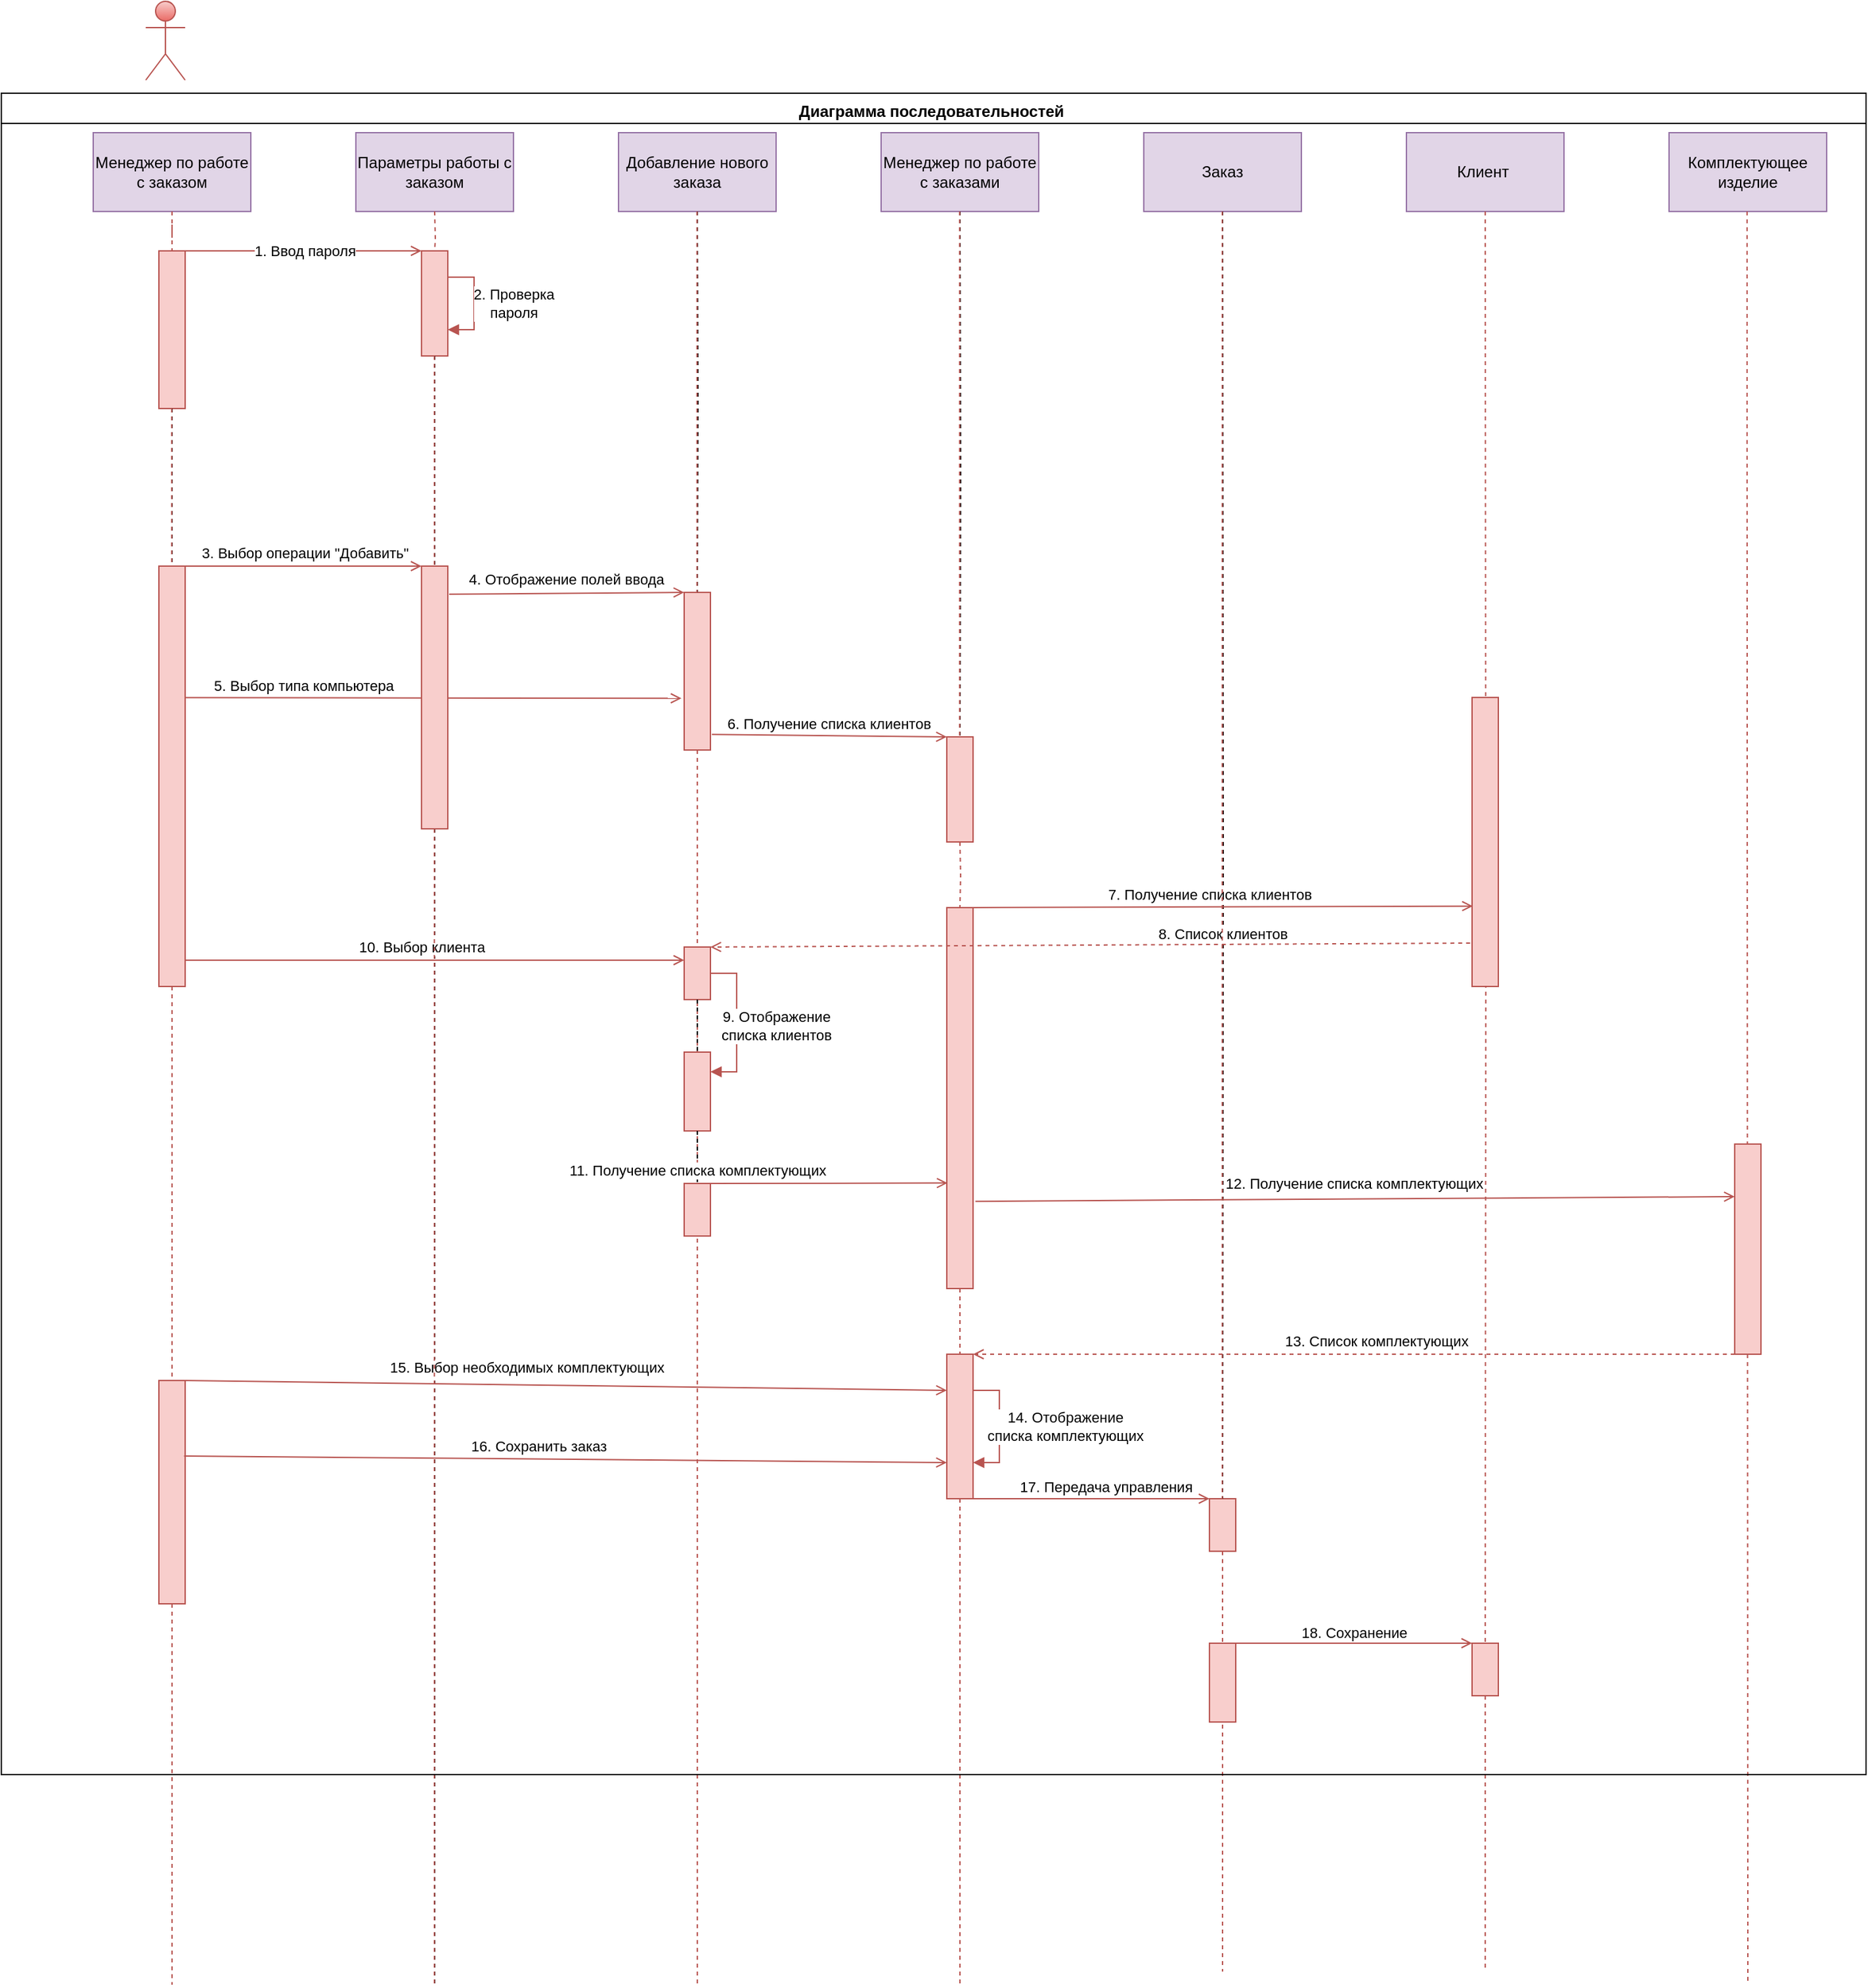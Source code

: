 <mxfile version="20.4.0" type="device"><diagram id="EE-B_Zx3244fio-dCgrv" name="Page-1"><mxGraphModel dx="2406" dy="1517" grid="1" gridSize="10" guides="1" tooltips="1" connect="1" arrows="1" fold="1" page="1" pageScale="1" pageWidth="1169" pageHeight="827" math="0" shadow="0"><root><mxCell id="0"/><mxCell id="1" parent="0"/><mxCell id="JYQmvdxiz2_-DwNYgla0-7" value="Добавление нового заказа" style="rounded=0;whiteSpace=wrap;html=1;fillColor=#e1d5e7;strokeColor=#9673a6;fontColor=#000000;" parent="1" vertex="1"><mxGeometry x="160" y="30" width="120" height="60" as="geometry"/></mxCell><mxCell id="JYQmvdxiz2_-DwNYgla0-8" value="Параметры работы с заказом" style="rounded=0;whiteSpace=wrap;html=1;fillColor=#e1d5e7;strokeColor=#9673a6;fontColor=#000000;" parent="1" vertex="1"><mxGeometry x="-40" y="30" width="120" height="60" as="geometry"/></mxCell><mxCell id="JYQmvdxiz2_-DwNYgla0-17" style="edgeStyle=orthogonalEdgeStyle;rounded=0;orthogonalLoop=1;jettySize=auto;html=1;exitX=0.5;exitY=1;exitDx=0;exitDy=0;endArrow=none;endFill=0;dashed=1;startArrow=none;fontColor=#00CC66;fillColor=#f8cecc;strokeColor=#b85450;" parent="1" source="JYQmvdxiz2_-DwNYgla0-37" edge="1"><mxGeometry relative="1" as="geometry"><mxPoint x="-180" y="1440" as="targetPoint"/></mxGeometry></mxCell><mxCell id="JYQmvdxiz2_-DwNYgla0-9" value="Менеджер по работе с заказом" style="rounded=0;whiteSpace=wrap;html=1;fillColor=#e1d5e7;strokeColor=#9673a6;fontColor=#000000;" parent="1" vertex="1"><mxGeometry x="-240" y="30" width="120" height="60" as="geometry"/></mxCell><mxCell id="JYQmvdxiz2_-DwNYgla0-10" value="Менеджер по работе с заказами" style="rounded=0;whiteSpace=wrap;html=1;fillColor=#e1d5e7;strokeColor=#9673a6;fontColor=#000000;" parent="1" vertex="1"><mxGeometry x="360" y="30" width="120" height="60" as="geometry"/></mxCell><mxCell id="JYQmvdxiz2_-DwNYgla0-11" value="Заказ" style="rounded=0;whiteSpace=wrap;html=1;fillColor=#e1d5e7;strokeColor=#9673a6;fontColor=#000000;" parent="1" vertex="1"><mxGeometry x="560" y="30" width="120" height="60" as="geometry"/></mxCell><mxCell id="JYQmvdxiz2_-DwNYgla0-12" value="Клиент&amp;nbsp;" style="rounded=0;whiteSpace=wrap;html=1;fillColor=#e1d5e7;strokeColor=#9673a6;fontColor=#000000;" parent="1" vertex="1"><mxGeometry x="760" y="30" width="120" height="60" as="geometry"/></mxCell><mxCell id="JYQmvdxiz2_-DwNYgla0-14" value="Комплектующее изделие" style="rounded=0;whiteSpace=wrap;html=1;fillColor=#e1d5e7;strokeColor=#9673a6;fontColor=#000000;" parent="1" vertex="1"><mxGeometry x="960" y="30" width="120" height="60" as="geometry"/></mxCell><mxCell id="JYQmvdxiz2_-DwNYgla0-15" value="" style="shape=umlActor;verticalLabelPosition=bottom;verticalAlign=top;html=1;outlineConnect=0;fillColor=#f8cecc;strokeColor=#b85450;gradientColor=#ea6b66;" parent="1" vertex="1"><mxGeometry x="-200" y="-70.0" width="30" height="60" as="geometry"/></mxCell><mxCell id="JYQmvdxiz2_-DwNYgla0-18" style="edgeStyle=orthogonalEdgeStyle;rounded=0;orthogonalLoop=1;jettySize=auto;html=1;exitX=0.5;exitY=1;exitDx=0;exitDy=0;endArrow=none;endFill=0;dashed=1;startArrow=none;" parent="1" source="JYQmvdxiz2_-DwNYgla0-31" edge="1"><mxGeometry relative="1" as="geometry"><mxPoint x="20" y="1440" as="targetPoint"/><mxPoint x="20" y="90" as="sourcePoint"/></mxGeometry></mxCell><mxCell id="JYQmvdxiz2_-DwNYgla0-19" style="edgeStyle=orthogonalEdgeStyle;rounded=0;orthogonalLoop=1;jettySize=auto;html=1;exitX=0.5;exitY=1;exitDx=0;exitDy=0;endArrow=none;endFill=0;dashed=1;startArrow=none;fontColor=#00CC66;fillColor=#f8cecc;strokeColor=#b85450;" parent="1" source="JYQmvdxiz2_-DwNYgla0-33" edge="1"><mxGeometry relative="1" as="geometry"><mxPoint x="220" y="1440" as="targetPoint"/><mxPoint x="220" y="90" as="sourcePoint"/></mxGeometry></mxCell><mxCell id="JYQmvdxiz2_-DwNYgla0-20" style="edgeStyle=orthogonalEdgeStyle;rounded=0;orthogonalLoop=1;jettySize=auto;html=1;endArrow=none;endFill=0;dashed=1;startArrow=none;fillColor=#f8cecc;strokeColor=#b85450;" parent="1" source="JYQmvdxiz2_-DwNYgla0-54" edge="1"><mxGeometry relative="1" as="geometry"><mxPoint x="420" y="1440" as="targetPoint"/><mxPoint x="420" y="560" as="sourcePoint"/><Array as="points"><mxPoint x="420" y="990"/></Array></mxGeometry></mxCell><mxCell id="JYQmvdxiz2_-DwNYgla0-21" style="edgeStyle=orthogonalEdgeStyle;rounded=0;orthogonalLoop=1;jettySize=auto;html=1;exitX=0.5;exitY=1;exitDx=0;exitDy=0;endArrow=none;endFill=0;dashed=1;startArrow=none;fontColor=#00CC66;fillColor=#f8cecc;strokeColor=#b85450;" parent="1" source="JYQmvdxiz2_-DwNYgla0-56" edge="1"><mxGeometry relative="1" as="geometry"><mxPoint x="620" y="1430" as="targetPoint"/><mxPoint x="620" y="90" as="sourcePoint"/></mxGeometry></mxCell><mxCell id="JYQmvdxiz2_-DwNYgla0-22" style="edgeStyle=orthogonalEdgeStyle;rounded=0;orthogonalLoop=1;jettySize=auto;html=1;exitX=0.5;exitY=1;exitDx=0;exitDy=0;endArrow=none;endFill=0;dashed=1;startArrow=none;fontColor=#00CC66;fillColor=#f8cecc;strokeColor=#b85450;" parent="1" source="JYQmvdxiz2_-DwNYgla0-61" edge="1"><mxGeometry relative="1" as="geometry"><mxPoint x="820" y="1430" as="targetPoint"/><mxPoint x="820" y="90" as="sourcePoint"/></mxGeometry></mxCell><mxCell id="JYQmvdxiz2_-DwNYgla0-24" value="" style="rounded=0;whiteSpace=wrap;html=1;fillColor=#f8cecc;strokeColor=#b85450;fontColor=#000000;" parent="1" vertex="1"><mxGeometry x="-190" y="120" width="20" height="120" as="geometry"/></mxCell><mxCell id="JYQmvdxiz2_-DwNYgla0-25" value="" style="edgeStyle=orthogonalEdgeStyle;rounded=0;orthogonalLoop=1;jettySize=auto;html=1;exitX=0.5;exitY=1;exitDx=0;exitDy=0;endArrow=none;endFill=0;dashed=1;fillColor=#f8cecc;strokeColor=#b85450;fontColor=#000000;" parent="1" source="JYQmvdxiz2_-DwNYgla0-9" target="JYQmvdxiz2_-DwNYgla0-24" edge="1"><mxGeometry relative="1" as="geometry"><mxPoint x="-180" y="950.0" as="targetPoint"/><mxPoint x="-180" y="90" as="sourcePoint"/></mxGeometry></mxCell><mxCell id="JYQmvdxiz2_-DwNYgla0-26" value="" style="rounded=0;whiteSpace=wrap;html=1;fillColor=#f8cecc;strokeColor=#b85450;fontColor=#000000;" parent="1" vertex="1"><mxGeometry x="10" y="120" width="20" height="80" as="geometry"/></mxCell><mxCell id="JYQmvdxiz2_-DwNYgla0-27" value="" style="edgeStyle=orthogonalEdgeStyle;rounded=0;orthogonalLoop=1;jettySize=auto;html=1;exitX=0.5;exitY=1;exitDx=0;exitDy=0;endArrow=none;endFill=0;dashed=1;fillColor=#f8cecc;strokeColor=#b85450;fontColor=#000000;" parent="1" target="JYQmvdxiz2_-DwNYgla0-26" edge="1"><mxGeometry relative="1" as="geometry"><mxPoint x="20" y="950.0" as="targetPoint"/><mxPoint x="20" y="90" as="sourcePoint"/></mxGeometry></mxCell><mxCell id="JYQmvdxiz2_-DwNYgla0-28" value="" style="rounded=0;whiteSpace=wrap;html=1;fillColor=#f8cecc;strokeColor=#b85450;fontColor=#000000;" parent="1" vertex="1"><mxGeometry x="-190" y="360" width="20" height="320" as="geometry"/></mxCell><mxCell id="JYQmvdxiz2_-DwNYgla0-29" value="" style="edgeStyle=orthogonalEdgeStyle;rounded=0;orthogonalLoop=1;jettySize=auto;html=1;exitX=0.5;exitY=1;exitDx=0;exitDy=0;endArrow=none;endFill=0;dashed=1;startArrow=none;fontColor=#000000;" parent="1" source="JYQmvdxiz2_-DwNYgla0-24" target="JYQmvdxiz2_-DwNYgla0-28" edge="1"><mxGeometry relative="1" as="geometry"><mxPoint x="-180" y="950.0" as="targetPoint"/><mxPoint x="-180" y="240" as="sourcePoint"/></mxGeometry></mxCell><mxCell id="JYQmvdxiz2_-DwNYgla0-32" value="" style="edgeStyle=orthogonalEdgeStyle;rounded=0;orthogonalLoop=1;jettySize=auto;html=1;exitX=0.5;exitY=1;exitDx=0;exitDy=0;endArrow=none;endFill=0;dashed=1;startArrow=none;fontColor=#000000;" parent="1" source="JYQmvdxiz2_-DwNYgla0-26" target="JYQmvdxiz2_-DwNYgla0-31" edge="1"><mxGeometry relative="1" as="geometry"><mxPoint x="20" y="950.0" as="targetPoint"/><mxPoint x="20" y="200" as="sourcePoint"/></mxGeometry></mxCell><mxCell id="JYQmvdxiz2_-DwNYgla0-33" value="" style="rounded=0;whiteSpace=wrap;html=1;fillColor=#f8cecc;strokeColor=#b85450;fontColor=#000000;" parent="1" vertex="1"><mxGeometry x="210" y="380" width="20" height="120" as="geometry"/></mxCell><mxCell id="JYQmvdxiz2_-DwNYgla0-34" value="" style="edgeStyle=orthogonalEdgeStyle;rounded=0;orthogonalLoop=1;jettySize=auto;html=1;exitX=0.5;exitY=1;exitDx=0;exitDy=0;endArrow=none;endFill=0;dashed=1;fontColor=#000000;" parent="1" target="JYQmvdxiz2_-DwNYgla0-33" edge="1"><mxGeometry relative="1" as="geometry"><mxPoint x="220" y="950.0" as="targetPoint"/><mxPoint x="220" y="90" as="sourcePoint"/></mxGeometry></mxCell><mxCell id="JYQmvdxiz2_-DwNYgla0-36" value="" style="edgeStyle=orthogonalEdgeStyle;rounded=0;orthogonalLoop=1;jettySize=auto;html=1;exitX=0.5;exitY=1;exitDx=0;exitDy=0;endArrow=none;endFill=0;dashed=1;fontColor=#000000;" parent="1" target="JYQmvdxiz2_-DwNYgla0-35" edge="1"><mxGeometry relative="1" as="geometry"><mxPoint x="420" y="950.0" as="targetPoint"/><mxPoint x="420" y="90" as="sourcePoint"/></mxGeometry></mxCell><mxCell id="JYQmvdxiz2_-DwNYgla0-37" value="" style="rounded=0;whiteSpace=wrap;html=1;fillColor=#f8cecc;strokeColor=#b85450;fontColor=#000000;" parent="1" vertex="1"><mxGeometry x="-190" y="980" width="20" height="170" as="geometry"/></mxCell><mxCell id="JYQmvdxiz2_-DwNYgla0-38" value="" style="edgeStyle=orthogonalEdgeStyle;rounded=0;orthogonalLoop=1;jettySize=auto;html=1;exitX=0.5;exitY=1;exitDx=0;exitDy=0;endArrow=none;endFill=0;dashed=1;startArrow=none;fontColor=#000000;fillColor=#f8cecc;strokeColor=#b85450;" parent="1" source="JYQmvdxiz2_-DwNYgla0-28" target="JYQmvdxiz2_-DwNYgla0-37" edge="1"><mxGeometry relative="1" as="geometry"><mxPoint x="-180" y="950.0" as="targetPoint"/><mxPoint x="-180" y="680.0" as="sourcePoint"/></mxGeometry></mxCell><mxCell id="JYQmvdxiz2_-DwNYgla0-40" value="" style="edgeStyle=orthogonalEdgeStyle;rounded=0;orthogonalLoop=1;jettySize=auto;html=1;exitX=0.5;exitY=1;exitDx=0;exitDy=0;endArrow=none;endFill=0;dashed=1;startArrow=none;fontColor=#000000;" parent="1" source="JYQmvdxiz2_-DwNYgla0-35" edge="1"><mxGeometry relative="1" as="geometry"><mxPoint x="420" y="570" as="targetPoint"/><mxPoint x="420" y="560.0" as="sourcePoint"/></mxGeometry></mxCell><mxCell id="JYQmvdxiz2_-DwNYgla0-45" style="edgeStyle=orthogonalEdgeStyle;rounded=0;orthogonalLoop=1;jettySize=auto;html=1;exitX=0.5;exitY=1;exitDx=0;exitDy=0;endArrow=none;endFill=0;dashed=1;fontColor=#00CC66;fillColor=#f8cecc;strokeColor=#b85450;" parent="1" edge="1"><mxGeometry relative="1" as="geometry"><mxPoint x="1020" y="1440" as="targetPoint"/><mxPoint x="1019.41" y="90" as="sourcePoint"/><Array as="points"><mxPoint x="1019" y="260"/><mxPoint x="1020" y="1200"/></Array></mxGeometry></mxCell><mxCell id="JYQmvdxiz2_-DwNYgla0-79" style="edgeStyle=orthogonalEdgeStyle;rounded=0;orthogonalLoop=1;jettySize=auto;html=1;exitX=1;exitY=0.5;exitDx=0;exitDy=0;entryX=1;entryY=0.25;entryDx=0;entryDy=0;endArrow=block;endFill=1;fontColor=#000000;fillColor=#f8cecc;strokeColor=#b85450;" parent="1" source="JYQmvdxiz2_-DwNYgla0-47" target="JYQmvdxiz2_-DwNYgla0-48" edge="1"><mxGeometry relative="1" as="geometry"/></mxCell><mxCell id="JYQmvdxiz2_-DwNYgla0-97" value="9. Отображение &lt;br&gt;списка клиентов" style="edgeLabel;html=1;align=center;verticalAlign=middle;resizable=0;points=[];fontColor=#000000;" parent="JYQmvdxiz2_-DwNYgla0-79" vertex="1" connectable="0"><mxGeometry x="-0.325" y="-2" relative="1" as="geometry"><mxPoint x="32" y="21" as="offset"/></mxGeometry></mxCell><mxCell id="JYQmvdxiz2_-DwNYgla0-47" value="" style="rounded=0;whiteSpace=wrap;html=1;fillColor=#f8cecc;strokeColor=#b85450;fontColor=#000000;" parent="1" vertex="1"><mxGeometry x="210" y="650" width="20" height="40" as="geometry"/></mxCell><mxCell id="JYQmvdxiz2_-DwNYgla0-48" value="" style="rounded=0;whiteSpace=wrap;html=1;fillColor=#f8cecc;strokeColor=#b85450;fontColor=#000000;" parent="1" vertex="1"><mxGeometry x="210" y="730" width="20" height="60" as="geometry"/></mxCell><mxCell id="JYQmvdxiz2_-DwNYgla0-49" value="" style="edgeStyle=orthogonalEdgeStyle;rounded=0;orthogonalLoop=1;jettySize=auto;html=1;exitX=0.5;exitY=1;exitDx=0;exitDy=0;endArrow=none;endFill=0;dashed=1;startArrow=none;fontColor=#000000;" parent="1" source="JYQmvdxiz2_-DwNYgla0-47" target="JYQmvdxiz2_-DwNYgla0-48" edge="1"><mxGeometry relative="1" as="geometry"><mxPoint x="220" y="950.0" as="targetPoint"/><mxPoint x="220" y="600.0" as="sourcePoint"/></mxGeometry></mxCell><mxCell id="JYQmvdxiz2_-DwNYgla0-50" value="" style="rounded=0;whiteSpace=wrap;html=1;fillColor=#f8cecc;strokeColor=#b85450;fontColor=#000000;" parent="1" vertex="1"><mxGeometry x="210" y="830" width="20" height="40" as="geometry"/></mxCell><mxCell id="JYQmvdxiz2_-DwNYgla0-51" value="" style="edgeStyle=orthogonalEdgeStyle;rounded=0;orthogonalLoop=1;jettySize=auto;html=1;exitX=0.5;exitY=1;exitDx=0;exitDy=0;endArrow=none;endFill=0;dashed=1;startArrow=none;fontColor=#000000;" parent="1" source="JYQmvdxiz2_-DwNYgla0-48" target="JYQmvdxiz2_-DwNYgla0-50" edge="1"><mxGeometry relative="1" as="geometry"><mxPoint x="220" y="950.0" as="targetPoint"/><mxPoint x="221" y="700.0" as="sourcePoint"/></mxGeometry></mxCell><mxCell id="JYQmvdxiz2_-DwNYgla0-52" value="" style="rounded=0;whiteSpace=wrap;html=1;fillColor=#f8cecc;strokeColor=#b85450;fontColor=#000000;" parent="1" vertex="1"><mxGeometry x="410" y="620" width="20" height="290" as="geometry"/></mxCell><mxCell id="JYQmvdxiz2_-DwNYgla0-53" value="" style="edgeStyle=orthogonalEdgeStyle;rounded=0;orthogonalLoop=1;jettySize=auto;html=1;endArrow=none;endFill=0;dashed=1;startArrow=none;fillColor=#f8cecc;strokeColor=#b85450;fontColor=#000000;" parent="1" target="JYQmvdxiz2_-DwNYgla0-52" edge="1"><mxGeometry relative="1" as="geometry"><mxPoint x="420" y="1200.0" as="targetPoint"/><mxPoint x="420" y="570" as="sourcePoint"/><Array as="points"/></mxGeometry></mxCell><mxCell id="JYQmvdxiz2_-DwNYgla0-54" value="" style="rounded=0;whiteSpace=wrap;html=1;fillColor=#f8cecc;strokeColor=#b85450;fontColor=#000000;" parent="1" vertex="1"><mxGeometry x="410" y="960" width="20" height="110" as="geometry"/></mxCell><mxCell id="JYQmvdxiz2_-DwNYgla0-55" value="" style="edgeStyle=orthogonalEdgeStyle;rounded=0;orthogonalLoop=1;jettySize=auto;html=1;endArrow=none;endFill=0;dashed=1;startArrow=none;fillColor=#f8cecc;strokeColor=#b85450;fontColor=#000000;" parent="1" source="JYQmvdxiz2_-DwNYgla0-52" target="JYQmvdxiz2_-DwNYgla0-54" edge="1"><mxGeometry relative="1" as="geometry"><mxPoint x="420" y="1200.0" as="targetPoint"/><mxPoint x="420.059" y="940.0" as="sourcePoint"/><Array as="points"/></mxGeometry></mxCell><mxCell id="JYQmvdxiz2_-DwNYgla0-56" value="" style="rounded=0;whiteSpace=wrap;html=1;fillColor=#f8cecc;strokeColor=#b85450;fontColor=#000000;" parent="1" vertex="1"><mxGeometry x="610" y="1070" width="20" height="40" as="geometry"/></mxCell><mxCell id="JYQmvdxiz2_-DwNYgla0-59" value="" style="edgeStyle=orthogonalEdgeStyle;rounded=0;orthogonalLoop=1;jettySize=auto;html=1;exitX=0.5;exitY=1;exitDx=0;exitDy=0;endArrow=none;endFill=0;dashed=1;entryX=0.5;entryY=0;entryDx=0;entryDy=0;fontColor=#000000;" parent="1" target="JYQmvdxiz2_-DwNYgla0-56" edge="1"><mxGeometry relative="1" as="geometry"><mxPoint x="620" y="870.0" as="targetPoint"/><mxPoint x="620" y="90" as="sourcePoint"/></mxGeometry></mxCell><mxCell id="JYQmvdxiz2_-DwNYgla0-60" value="" style="rounded=0;whiteSpace=wrap;html=1;fillColor=#f8cecc;strokeColor=#b85450;fontColor=#000000;" parent="1" vertex="1"><mxGeometry x="610" y="1180" width="20" height="60" as="geometry"/></mxCell><mxCell id="JYQmvdxiz2_-DwNYgla0-61" value="" style="rounded=0;whiteSpace=wrap;html=1;fillColor=#f8cecc;strokeColor=#b85450;fontColor=#000000;" parent="1" vertex="1"><mxGeometry x="810" y="1180" width="20" height="40" as="geometry"/></mxCell><mxCell id="JYQmvdxiz2_-DwNYgla0-62" value="" style="edgeStyle=orthogonalEdgeStyle;rounded=0;orthogonalLoop=1;jettySize=auto;html=1;exitX=0.5;exitY=1;exitDx=0;exitDy=0;endArrow=none;endFill=0;dashed=1;fontColor=#000000;fillColor=#f8cecc;strokeColor=#b85450;" parent="1" target="JYQmvdxiz2_-DwNYgla0-61" edge="1"><mxGeometry relative="1" as="geometry"><mxPoint x="820" y="1430.0" as="targetPoint"/><mxPoint x="820" y="90" as="sourcePoint"/></mxGeometry></mxCell><mxCell id="JYQmvdxiz2_-DwNYgla0-63" value="" style="rounded=0;whiteSpace=wrap;html=1;fillColor=#f8cecc;strokeColor=#b85450;fontColor=#000000;" parent="1" vertex="1"><mxGeometry x="810" y="460" width="20" height="220" as="geometry"/></mxCell><mxCell id="JYQmvdxiz2_-DwNYgla0-64" value="" style="rounded=0;whiteSpace=wrap;html=1;fillColor=#f8cecc;strokeColor=#b85450;fontColor=#000000;" parent="1" vertex="1"><mxGeometry x="1010" y="800" width="20" height="160" as="geometry"/></mxCell><mxCell id="JYQmvdxiz2_-DwNYgla0-65" value="" style="html=1;verticalAlign=bottom;labelBackgroundColor=none;endArrow=open;endFill=0;rounded=0;entryX=0;entryY=0;entryDx=0;entryDy=0;exitX=1;exitY=0;exitDx=0;exitDy=0;fontColor=#000000;fillColor=#f8cecc;strokeColor=#b85450;" parent="1" source="JYQmvdxiz2_-DwNYgla0-24" target="JYQmvdxiz2_-DwNYgla0-26" edge="1"><mxGeometry width="160" relative="1" as="geometry"><mxPoint x="-165" y="120" as="sourcePoint"/><mxPoint x="-5" y="120" as="targetPoint"/></mxGeometry></mxCell><mxCell id="JYQmvdxiz2_-DwNYgla0-88" value="1. Ввод пароля" style="edgeLabel;html=1;align=center;verticalAlign=middle;resizable=0;points=[];fontColor=#000000;" parent="JYQmvdxiz2_-DwNYgla0-65" vertex="1" connectable="0"><mxGeometry x="-0.352" y="3" relative="1" as="geometry"><mxPoint x="32" y="3" as="offset"/></mxGeometry></mxCell><mxCell id="JYQmvdxiz2_-DwNYgla0-67" style="edgeStyle=orthogonalEdgeStyle;rounded=0;orthogonalLoop=1;jettySize=auto;html=1;exitX=1;exitY=0.25;exitDx=0;exitDy=0;entryX=1;entryY=0.75;entryDx=0;entryDy=0;endArrow=block;endFill=1;fontColor=#000000;fillColor=#f8cecc;strokeColor=#b85450;" parent="1" source="JYQmvdxiz2_-DwNYgla0-26" target="JYQmvdxiz2_-DwNYgla0-26" edge="1"><mxGeometry relative="1" as="geometry"/></mxCell><mxCell id="JYQmvdxiz2_-DwNYgla0-89" value="2. Проверка &lt;br&gt;пароля" style="edgeLabel;html=1;align=center;verticalAlign=middle;resizable=0;points=[];fontColor=#000000;" parent="JYQmvdxiz2_-DwNYgla0-67" vertex="1" connectable="0"><mxGeometry x="-0.302" y="-2" relative="1" as="geometry"><mxPoint x="32" y="12" as="offset"/></mxGeometry></mxCell><mxCell id="JYQmvdxiz2_-DwNYgla0-68" value="" style="html=1;verticalAlign=bottom;labelBackgroundColor=none;endArrow=open;endFill=0;rounded=0;entryX=0;entryY=0;entryDx=0;entryDy=0;exitX=1;exitY=0;exitDx=0;exitDy=0;fontColor=#000000;fillColor=#f8cecc;strokeColor=#b85450;" parent="1" source="JYQmvdxiz2_-DwNYgla0-28" target="JYQmvdxiz2_-DwNYgla0-31" edge="1"><mxGeometry width="160" relative="1" as="geometry"><mxPoint x="-170" y="360.0" as="sourcePoint"/><mxPoint x="10" y="360.0" as="targetPoint"/></mxGeometry></mxCell><mxCell id="JYQmvdxiz2_-DwNYgla0-90" value="3. Выбор операции &quot;Добавить&quot;" style="edgeLabel;html=1;align=center;verticalAlign=middle;resizable=0;points=[];fontColor=#000000;" parent="JYQmvdxiz2_-DwNYgla0-68" vertex="1" connectable="0"><mxGeometry x="-0.217" y="2" relative="1" as="geometry"><mxPoint x="20" y="-8" as="offset"/></mxGeometry></mxCell><mxCell id="JYQmvdxiz2_-DwNYgla0-69" value="" style="html=1;verticalAlign=bottom;labelBackgroundColor=none;endArrow=open;endFill=0;rounded=0;entryX=0;entryY=0;entryDx=0;entryDy=0;exitX=1.05;exitY=0.107;exitDx=0;exitDy=0;exitPerimeter=0;fontColor=#000000;fillColor=#f8cecc;strokeColor=#b85450;" parent="1" source="JYQmvdxiz2_-DwNYgla0-31" target="JYQmvdxiz2_-DwNYgla0-33" edge="1"><mxGeometry width="160" relative="1" as="geometry"><mxPoint x="30" y="380" as="sourcePoint"/><mxPoint x="210" y="380.0" as="targetPoint"/></mxGeometry></mxCell><mxCell id="JYQmvdxiz2_-DwNYgla0-91" value="4. Отображение полей ввода" style="edgeLabel;html=1;align=center;verticalAlign=middle;resizable=0;points=[];fontColor=#000000;" parent="JYQmvdxiz2_-DwNYgla0-69" vertex="1" connectable="0"><mxGeometry x="-0.534" y="1" relative="1" as="geometry"><mxPoint x="47" y="-10" as="offset"/></mxGeometry></mxCell><mxCell id="JYQmvdxiz2_-DwNYgla0-70" value="" style="html=1;verticalAlign=bottom;labelBackgroundColor=none;endArrow=open;endFill=0;rounded=0;entryX=-0.104;entryY=0.672;entryDx=0;entryDy=0;exitX=1;exitY=0.313;exitDx=0;exitDy=0;exitPerimeter=0;entryPerimeter=0;fontColor=#000000;fillColor=#f8cecc;strokeColor=#b85450;" parent="1" source="JYQmvdxiz2_-DwNYgla0-28" target="JYQmvdxiz2_-DwNYgla0-33" edge="1"><mxGeometry width="160" relative="1" as="geometry"><mxPoint x="30" y="460.0" as="sourcePoint"/><mxPoint x="210.0" y="460.0" as="targetPoint"/></mxGeometry></mxCell><mxCell id="JYQmvdxiz2_-DwNYgla0-92" value="5. Выбор типа компьютера" style="edgeLabel;html=1;align=center;verticalAlign=middle;resizable=0;points=[];fontColor=#000000;" parent="JYQmvdxiz2_-DwNYgla0-70" vertex="1" connectable="0"><mxGeometry x="-0.572" y="2" relative="1" as="geometry"><mxPoint x="9" y="-8" as="offset"/></mxGeometry></mxCell><mxCell id="JYQmvdxiz2_-DwNYgla0-74" value="" style="html=1;verticalAlign=bottom;labelBackgroundColor=none;endArrow=open;endFill=0;rounded=0;entryX=0;entryY=0;entryDx=0;entryDy=0;exitX=1.054;exitY=0.901;exitDx=0;exitDy=0;exitPerimeter=0;fontColor=#000000;fillColor=#f8cecc;strokeColor=#b85450;" parent="1" source="JYQmvdxiz2_-DwNYgla0-33" target="JYQmvdxiz2_-DwNYgla0-35" edge="1"><mxGeometry width="160" relative="1" as="geometry"><mxPoint x="231" y="491.4" as="sourcePoint"/><mxPoint x="410" y="490" as="targetPoint"/></mxGeometry></mxCell><mxCell id="JYQmvdxiz2_-DwNYgla0-93" value="6. Получение списка клиентов" style="edgeLabel;html=1;align=center;verticalAlign=middle;resizable=0;points=[];fontColor=#000000;" parent="JYQmvdxiz2_-DwNYgla0-74" vertex="1" connectable="0"><mxGeometry x="0.184" relative="1" as="geometry"><mxPoint x="-17" y="-9" as="offset"/></mxGeometry></mxCell><mxCell id="JYQmvdxiz2_-DwNYgla0-75" value="" style="html=1;verticalAlign=bottom;labelBackgroundColor=none;endArrow=open;endFill=0;rounded=0;entryX=0.028;entryY=0.722;entryDx=0;entryDy=0;exitX=1;exitY=0;exitDx=0;exitDy=0;entryPerimeter=0;fontColor=#000000;fillColor=#f8cecc;strokeColor=#b85450;" parent="1" source="JYQmvdxiz2_-DwNYgla0-52" target="JYQmvdxiz2_-DwNYgla0-63" edge="1"><mxGeometry width="160" relative="1" as="geometry"><mxPoint x="430" y="620" as="sourcePoint"/><mxPoint x="610" y="620" as="targetPoint"/></mxGeometry></mxCell><mxCell id="JYQmvdxiz2_-DwNYgla0-94" value="7. Получение списка клиентов" style="edgeLabel;html=1;align=center;verticalAlign=middle;resizable=0;points=[];fontColor=#000000;" parent="JYQmvdxiz2_-DwNYgla0-75" vertex="1" connectable="0"><mxGeometry x="-0.182" y="3" relative="1" as="geometry"><mxPoint x="24" y="-7" as="offset"/></mxGeometry></mxCell><mxCell id="JYQmvdxiz2_-DwNYgla0-76" value="" style="html=1;verticalAlign=bottom;labelBackgroundColor=none;endArrow=open;endFill=0;dashed=1;rounded=0;entryX=1;entryY=0;entryDx=0;entryDy=0;exitX=-0.077;exitY=0.85;exitDx=0;exitDy=0;exitPerimeter=0;fontColor=#000000;fillColor=#f8cecc;strokeColor=#b85450;" parent="1" source="JYQmvdxiz2_-DwNYgla0-63" target="JYQmvdxiz2_-DwNYgla0-47" edge="1"><mxGeometry width="160" relative="1" as="geometry"><mxPoint x="470" y="670" as="sourcePoint"/><mxPoint x="630" y="670" as="targetPoint"/></mxGeometry></mxCell><mxCell id="JYQmvdxiz2_-DwNYgla0-95" value="8. Список клиентов" style="edgeLabel;html=1;align=center;verticalAlign=middle;resizable=0;points=[];fontColor=#000000;" parent="JYQmvdxiz2_-DwNYgla0-76" vertex="1" connectable="0"><mxGeometry x="-0.428" y="-3" relative="1" as="geometry"><mxPoint x="-23" y="-5" as="offset"/></mxGeometry></mxCell><mxCell id="JYQmvdxiz2_-DwNYgla0-78" value="" style="html=1;verticalAlign=bottom;labelBackgroundColor=none;endArrow=open;endFill=0;rounded=0;entryX=0;entryY=0.25;entryDx=0;entryDy=0;fontColor=#000000;fillColor=#f8cecc;strokeColor=#b85450;" parent="1" target="JYQmvdxiz2_-DwNYgla0-47" edge="1"><mxGeometry width="160" relative="1" as="geometry"><mxPoint x="-170" y="660" as="sourcePoint"/><mxPoint x="-10" y="660" as="targetPoint"/></mxGeometry></mxCell><mxCell id="JYQmvdxiz2_-DwNYgla0-96" value="10. Выбор клиента" style="edgeLabel;html=1;align=center;verticalAlign=middle;resizable=0;points=[];fontColor=#000000;" parent="JYQmvdxiz2_-DwNYgla0-78" vertex="1" connectable="0"><mxGeometry x="-0.089" y="1" relative="1" as="geometry"><mxPoint x="7" y="-9" as="offset"/></mxGeometry></mxCell><mxCell id="JYQmvdxiz2_-DwNYgla0-80" value="" style="html=1;verticalAlign=bottom;labelBackgroundColor=none;endArrow=open;endFill=0;rounded=0;entryX=0.027;entryY=0.723;entryDx=0;entryDy=0;entryPerimeter=0;exitX=1;exitY=0;exitDx=0;exitDy=0;fillColor=#f8cecc;strokeColor=#b85450;fontColor=#000000;" parent="1" source="JYQmvdxiz2_-DwNYgla0-50" target="JYQmvdxiz2_-DwNYgla0-52" edge="1"><mxGeometry width="160" relative="1" as="geometry"><mxPoint x="30" y="820" as="sourcePoint"/><mxPoint x="410" y="820" as="targetPoint"/></mxGeometry></mxCell><mxCell id="JYQmvdxiz2_-DwNYgla0-98" value="11. Получение списка комплектующих" style="edgeLabel;html=1;align=center;verticalAlign=middle;resizable=0;points=[];fontColor=#000000;" parent="JYQmvdxiz2_-DwNYgla0-80" vertex="1" connectable="0"><mxGeometry x="-0.682" y="1" relative="1" as="geometry"><mxPoint x="-39" y="-9" as="offset"/></mxGeometry></mxCell><mxCell id="JYQmvdxiz2_-DwNYgla0-81" value="" style="html=1;verticalAlign=bottom;labelBackgroundColor=none;endArrow=open;endFill=0;rounded=0;entryX=0;entryY=0.25;entryDx=0;entryDy=0;exitX=1.089;exitY=0.771;exitDx=0;exitDy=0;exitPerimeter=0;fontColor=#000000;fillColor=#f8cecc;strokeColor=#b85450;" parent="1" source="JYQmvdxiz2_-DwNYgla0-52" target="JYQmvdxiz2_-DwNYgla0-64" edge="1"><mxGeometry width="160" relative="1" as="geometry"><mxPoint x="430" y="840" as="sourcePoint"/><mxPoint x="610.54" y="839.67" as="targetPoint"/></mxGeometry></mxCell><mxCell id="JYQmvdxiz2_-DwNYgla0-99" value="12. Получение списка комплектующих" style="edgeLabel;html=1;align=center;verticalAlign=middle;resizable=0;points=[];fontColor=#000000;" parent="JYQmvdxiz2_-DwNYgla0-81" vertex="1" connectable="0"><mxGeometry x="-0.077" y="-1" relative="1" as="geometry"><mxPoint x="21" y="-13" as="offset"/></mxGeometry></mxCell><mxCell id="JYQmvdxiz2_-DwNYgla0-82" value="" style="html=1;verticalAlign=bottom;labelBackgroundColor=none;endArrow=open;endFill=0;dashed=1;rounded=0;entryX=1;entryY=0;entryDx=0;entryDy=0;exitX=0;exitY=1;exitDx=0;exitDy=0;fontColor=#000000;fillColor=#f8cecc;strokeColor=#b85450;" parent="1" source="JYQmvdxiz2_-DwNYgla0-64" target="JYQmvdxiz2_-DwNYgla0-54" edge="1"><mxGeometry width="160" relative="1" as="geometry"><mxPoint x="670" y="900" as="sourcePoint"/><mxPoint x="830" y="900" as="targetPoint"/></mxGeometry></mxCell><mxCell id="JYQmvdxiz2_-DwNYgla0-100" value="13. Список комплектующих" style="edgeLabel;html=1;align=center;verticalAlign=middle;resizable=0;points=[];fontColor=#000000;" parent="JYQmvdxiz2_-DwNYgla0-82" vertex="1" connectable="0"><mxGeometry x="-0.059" y="3" relative="1" as="geometry"><mxPoint y="-13" as="offset"/></mxGeometry></mxCell><mxCell id="JYQmvdxiz2_-DwNYgla0-83" value="" style="html=1;verticalAlign=bottom;labelBackgroundColor=none;endArrow=open;endFill=0;rounded=0;exitX=1;exitY=0;exitDx=0;exitDy=0;entryX=0;entryY=0.25;entryDx=0;entryDy=0;fontColor=#000000;fillColor=#f8cecc;strokeColor=#b85450;" parent="1" source="JYQmvdxiz2_-DwNYgla0-37" target="JYQmvdxiz2_-DwNYgla0-54" edge="1"><mxGeometry width="160" relative="1" as="geometry"><mxPoint x="-160" y="980" as="sourcePoint"/><mxPoint x="830" y="900" as="targetPoint"/></mxGeometry></mxCell><mxCell id="JYQmvdxiz2_-DwNYgla0-103" value="15. Выбор необходимых комплектующих" style="edgeLabel;html=1;align=center;verticalAlign=middle;resizable=0;points=[];fontColor=#000000;" parent="JYQmvdxiz2_-DwNYgla0-83" vertex="1" connectable="0"><mxGeometry x="-0.145" relative="1" as="geometry"><mxPoint x="12" y="-13" as="offset"/></mxGeometry></mxCell><mxCell id="JYQmvdxiz2_-DwNYgla0-84" style="edgeStyle=orthogonalEdgeStyle;rounded=0;orthogonalLoop=1;jettySize=auto;html=1;exitX=1;exitY=0.25;exitDx=0;exitDy=0;entryX=1;entryY=0.75;entryDx=0;entryDy=0;endArrow=block;endFill=1;fontColor=#000000;fillColor=#f8cecc;strokeColor=#b85450;" parent="1" source="JYQmvdxiz2_-DwNYgla0-54" target="JYQmvdxiz2_-DwNYgla0-54" edge="1"><mxGeometry relative="1" as="geometry"/></mxCell><mxCell id="JYQmvdxiz2_-DwNYgla0-101" value="14. Отображение &lt;br&gt;списка комплектующих" style="edgeLabel;html=1;align=center;verticalAlign=middle;resizable=0;points=[];fontColor=#000000;" parent="JYQmvdxiz2_-DwNYgla0-84" vertex="1" connectable="0"><mxGeometry x="-0.368" y="3" relative="1" as="geometry"><mxPoint x="47" y="17" as="offset"/></mxGeometry></mxCell><mxCell id="JYQmvdxiz2_-DwNYgla0-85" value="" style="html=1;verticalAlign=bottom;labelBackgroundColor=none;endArrow=open;endFill=0;rounded=0;entryX=0;entryY=0.75;entryDx=0;entryDy=0;exitX=0.959;exitY=0.338;exitDx=0;exitDy=0;exitPerimeter=0;fontColor=#000000;fillColor=#f8cecc;strokeColor=#b85450;" parent="1" source="JYQmvdxiz2_-DwNYgla0-37" target="JYQmvdxiz2_-DwNYgla0-54" edge="1"><mxGeometry width="160" relative="1" as="geometry"><mxPoint x="60" y="1050" as="sourcePoint"/><mxPoint x="220" y="1050" as="targetPoint"/></mxGeometry></mxCell><mxCell id="JYQmvdxiz2_-DwNYgla0-104" value="16. Сохранить заказ" style="edgeLabel;html=1;align=center;verticalAlign=middle;resizable=0;points=[];fontColor=#000000;" parent="JYQmvdxiz2_-DwNYgla0-85" vertex="1" connectable="0"><mxGeometry x="-0.072" relative="1" as="geometry"><mxPoint y="-10" as="offset"/></mxGeometry></mxCell><mxCell id="JYQmvdxiz2_-DwNYgla0-86" value="" style="html=1;verticalAlign=bottom;labelBackgroundColor=none;endArrow=open;endFill=0;rounded=0;exitX=1;exitY=1;exitDx=0;exitDy=0;entryX=0;entryY=0;entryDx=0;entryDy=0;fontColor=#000000;fillColor=#f8cecc;strokeColor=#b85450;" parent="1" source="JYQmvdxiz2_-DwNYgla0-54" target="JYQmvdxiz2_-DwNYgla0-56" edge="1"><mxGeometry width="160" relative="1" as="geometry"><mxPoint x="590" y="1130" as="sourcePoint"/><mxPoint x="750" y="1130" as="targetPoint"/></mxGeometry></mxCell><mxCell id="JYQmvdxiz2_-DwNYgla0-105" value="17. Передача управления" style="edgeLabel;html=1;align=center;verticalAlign=middle;resizable=0;points=[];fontColor=#000000;" parent="JYQmvdxiz2_-DwNYgla0-86" vertex="1" connectable="0"><mxGeometry x="0.121" y="-1" relative="1" as="geometry"><mxPoint y="-10" as="offset"/></mxGeometry></mxCell><mxCell id="JYQmvdxiz2_-DwNYgla0-87" value="" style="html=1;verticalAlign=bottom;labelBackgroundColor=none;endArrow=open;endFill=0;rounded=0;entryX=0;entryY=0;entryDx=0;entryDy=0;exitX=1;exitY=0;exitDx=0;exitDy=0;fontColor=#000000;fillColor=#f8cecc;strokeColor=#b85450;" parent="1" source="JYQmvdxiz2_-DwNYgla0-60" target="JYQmvdxiz2_-DwNYgla0-61" edge="1"><mxGeometry width="160" relative="1" as="geometry"><mxPoint x="670" y="1160" as="sourcePoint"/><mxPoint x="830" y="1160" as="targetPoint"/></mxGeometry></mxCell><mxCell id="JYQmvdxiz2_-DwNYgla0-106" value="18. Сохранение" style="edgeLabel;html=1;align=center;verticalAlign=middle;resizable=0;points=[];fontColor=#000000;" parent="JYQmvdxiz2_-DwNYgla0-87" vertex="1" connectable="0"><mxGeometry x="-0.169" y="-2" relative="1" as="geometry"><mxPoint x="15" y="-10" as="offset"/></mxGeometry></mxCell><mxCell id="JYQmvdxiz2_-DwNYgla0-107" value="" style="edgeStyle=orthogonalEdgeStyle;rounded=0;orthogonalLoop=1;jettySize=auto;html=1;exitX=0.5;exitY=1;exitDx=0;exitDy=0;endArrow=none;endFill=0;dashed=1;startArrow=none;fillColor=#f8cecc;strokeColor=#b85450;fontColor=#000000;" parent="1" edge="1"><mxGeometry relative="1" as="geometry"><mxPoint x="-180.23" y="360" as="targetPoint"/><mxPoint x="-180.23" y="240" as="sourcePoint"/></mxGeometry></mxCell><mxCell id="JYQmvdxiz2_-DwNYgla0-108" value="" style="edgeStyle=orthogonalEdgeStyle;rounded=0;orthogonalLoop=1;jettySize=auto;html=1;exitX=0.5;exitY=1;exitDx=0;exitDy=0;endArrow=none;endFill=0;dashed=1;startArrow=none;fillColor=#f8cecc;strokeColor=#b85450;fontColor=#000000;" parent="1" edge="1"><mxGeometry relative="1" as="geometry"><mxPoint x="19.77" y="360" as="targetPoint"/><mxPoint x="19.77" y="200" as="sourcePoint"/></mxGeometry></mxCell><mxCell id="JYQmvdxiz2_-DwNYgla0-109" value="" style="edgeStyle=orthogonalEdgeStyle;rounded=0;orthogonalLoop=1;jettySize=auto;html=1;exitX=0.5;exitY=1;exitDx=0;exitDy=0;endArrow=none;endFill=0;dashed=1;fillColor=#f8cecc;strokeColor=#b85450;fontColor=#000000;" parent="1" edge="1"><mxGeometry relative="1" as="geometry"><mxPoint x="219.77" y="380" as="targetPoint"/><mxPoint x="219.77" y="90" as="sourcePoint"/></mxGeometry></mxCell><mxCell id="JYQmvdxiz2_-DwNYgla0-110" value="" style="edgeStyle=orthogonalEdgeStyle;rounded=0;orthogonalLoop=1;jettySize=auto;html=1;exitX=0.5;exitY=1;exitDx=0;exitDy=0;endArrow=none;endFill=0;dashed=1;fillColor=#f8cecc;strokeColor=#b85450;fontColor=#000000;" parent="1" edge="1"><mxGeometry relative="1" as="geometry"><mxPoint x="419.77" y="490" as="targetPoint"/><mxPoint x="419.77" y="90" as="sourcePoint"/></mxGeometry></mxCell><mxCell id="JYQmvdxiz2_-DwNYgla0-111" value="" style="edgeStyle=orthogonalEdgeStyle;rounded=0;orthogonalLoop=1;jettySize=auto;html=1;exitX=0.5;exitY=1;exitDx=0;exitDy=0;endArrow=none;endFill=0;dashed=1;entryX=0.5;entryY=0;entryDx=0;entryDy=0;fillColor=#f8cecc;strokeColor=#b85450;fontColor=#000000;" parent="1" edge="1"><mxGeometry relative="1" as="geometry"><mxPoint x="619.77" y="1070" as="targetPoint"/><mxPoint x="619.77" y="90" as="sourcePoint"/></mxGeometry></mxCell><mxCell id="JYQmvdxiz2_-DwNYgla0-115" style="edgeStyle=orthogonalEdgeStyle;rounded=0;orthogonalLoop=1;jettySize=auto;html=1;exitX=0.5;exitY=1;exitDx=0;exitDy=0;endArrow=none;endFill=0;dashed=1;startArrow=none;fillColor=#f8cecc;strokeColor=#b85450;" parent="1" edge="1"><mxGeometry relative="1" as="geometry"><mxPoint x="19.77" y="1440" as="targetPoint"/><mxPoint x="19.77" y="560" as="sourcePoint"/></mxGeometry></mxCell><mxCell id="7MFPfZfv963r6mFGA5u_-2" value="Диаграмма последовательностей  &#10;" style="swimlane;fontColor=#000000;verticalAlign=top;" parent="1" vertex="1"><mxGeometry x="-310" width="1420" height="1280" as="geometry"><mxRectangle x="-310" width="250" height="30" as="alternateBounds"/></mxGeometry></mxCell><mxCell id="JYQmvdxiz2_-DwNYgla0-35" value="" style="rounded=0;whiteSpace=wrap;html=1;fillColor=#f8cecc;strokeColor=#b85450;fontColor=#000000;" parent="7MFPfZfv963r6mFGA5u_-2" vertex="1"><mxGeometry x="720" y="490" width="20" height="80" as="geometry"/></mxCell><mxCell id="JYQmvdxiz2_-DwNYgla0-31" value="" style="rounded=0;whiteSpace=wrap;html=1;fillColor=#f8cecc;strokeColor=#b85450;fontColor=#000000;" parent="1" vertex="1"><mxGeometry x="10" y="360" width="20" height="200" as="geometry"/></mxCell></root></mxGraphModel></diagram></mxfile>